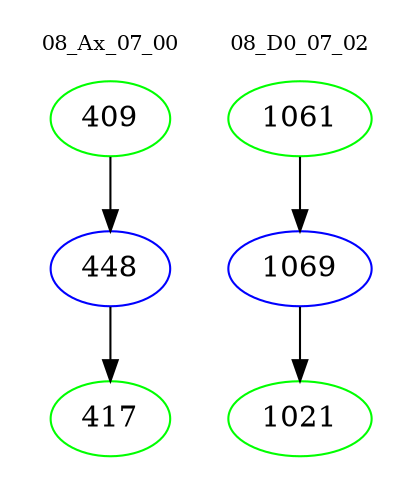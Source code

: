 digraph{
subgraph cluster_0 {
color = white
label = "08_Ax_07_00";
fontsize=10;
T0_409 [label="409", color="green"]
T0_409 -> T0_448 [color="black"]
T0_448 [label="448", color="blue"]
T0_448 -> T0_417 [color="black"]
T0_417 [label="417", color="green"]
}
subgraph cluster_1 {
color = white
label = "08_D0_07_02";
fontsize=10;
T1_1061 [label="1061", color="green"]
T1_1061 -> T1_1069 [color="black"]
T1_1069 [label="1069", color="blue"]
T1_1069 -> T1_1021 [color="black"]
T1_1021 [label="1021", color="green"]
}
}
